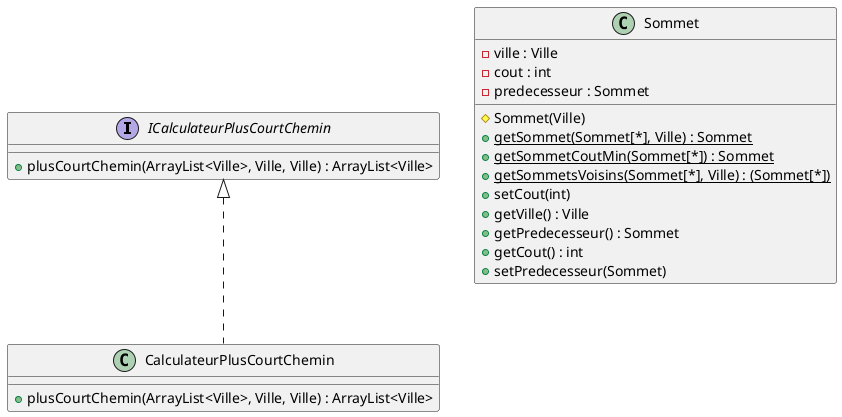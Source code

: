 @startuml

interface ICalculateurPlusCourtChemin {
    + plusCourtChemin(ArrayList<Ville>, Ville, Ville) : ArrayList<Ville>
}

class CalculateurPlusCourtChemin {
    + plusCourtChemin(ArrayList<Ville>, Ville, Ville) : ArrayList<Ville>
}

class Sommet {
    - ville : Ville
    - cout : int
    - predecesseur : Sommet
    # Sommet(Ville)
    + {static} getSommet(Sommet[*], Ville) : Sommet
    + {static} getSommetCoutMin(Sommet[*]) : Sommet
    + {static} getSommetsVoisins(Sommet[*], Ville) : (Sommet[*])
    + setCout(int)
    + getVille() : Ville
    + getPredecesseur() : Sommet
    + getCout() : int
    + setPredecesseur(Sommet)
}

CalculateurPlusCourtChemin .up.|> ICalculateurPlusCourtChemin

@enduml